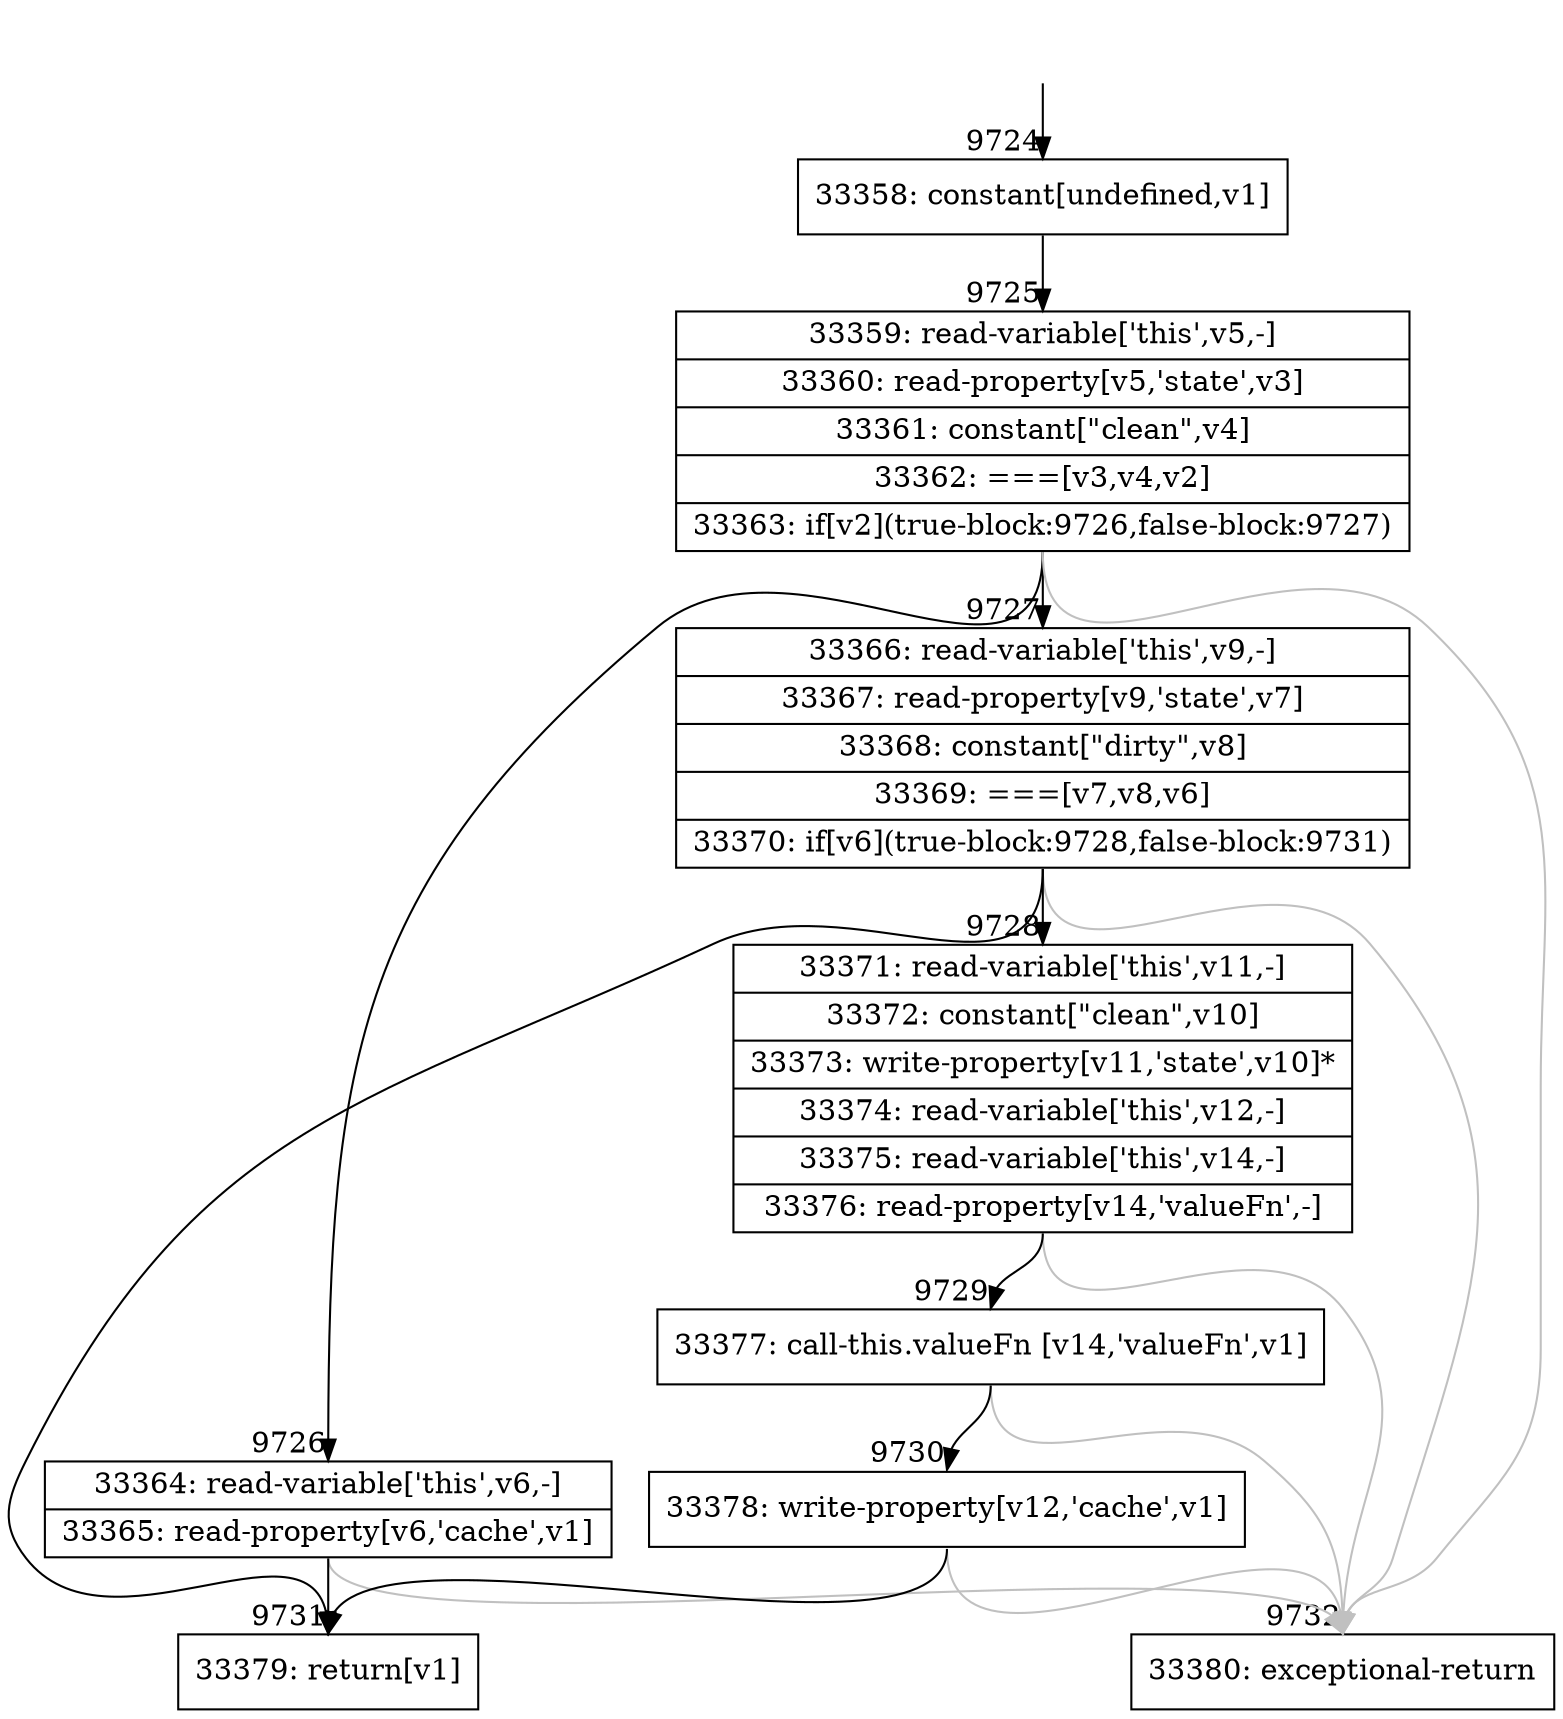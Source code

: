 digraph {
rankdir="TD"
BB_entry826[shape=none,label=""];
BB_entry826 -> BB9724 [tailport=s, headport=n, headlabel="    9724"]
BB9724 [shape=record label="{33358: constant[undefined,v1]}" ] 
BB9724 -> BB9725 [tailport=s, headport=n, headlabel="      9725"]
BB9725 [shape=record label="{33359: read-variable['this',v5,-]|33360: read-property[v5,'state',v3]|33361: constant[\"clean\",v4]|33362: ===[v3,v4,v2]|33363: if[v2](true-block:9726,false-block:9727)}" ] 
BB9725 -> BB9726 [tailport=s, headport=n, headlabel="      9726"]
BB9725 -> BB9727 [tailport=s, headport=n, headlabel="      9727"]
BB9725 -> BB9732 [tailport=s, headport=n, color=gray, headlabel="      9732"]
BB9726 [shape=record label="{33364: read-variable['this',v6,-]|33365: read-property[v6,'cache',v1]}" ] 
BB9726 -> BB9731 [tailport=s, headport=n, headlabel="      9731"]
BB9726 -> BB9732 [tailport=s, headport=n, color=gray]
BB9727 [shape=record label="{33366: read-variable['this',v9,-]|33367: read-property[v9,'state',v7]|33368: constant[\"dirty\",v8]|33369: ===[v7,v8,v6]|33370: if[v6](true-block:9728,false-block:9731)}" ] 
BB9727 -> BB9728 [tailport=s, headport=n, headlabel="      9728"]
BB9727 -> BB9731 [tailport=s, headport=n]
BB9727 -> BB9732 [tailport=s, headport=n, color=gray]
BB9728 [shape=record label="{33371: read-variable['this',v11,-]|33372: constant[\"clean\",v10]|33373: write-property[v11,'state',v10]*|33374: read-variable['this',v12,-]|33375: read-variable['this',v14,-]|33376: read-property[v14,'valueFn',-]}" ] 
BB9728 -> BB9729 [tailport=s, headport=n, headlabel="      9729"]
BB9728 -> BB9732 [tailport=s, headport=n, color=gray]
BB9729 [shape=record label="{33377: call-this.valueFn [v14,'valueFn',v1]}" ] 
BB9729 -> BB9730 [tailport=s, headport=n, headlabel="      9730"]
BB9729 -> BB9732 [tailport=s, headport=n, color=gray]
BB9730 [shape=record label="{33378: write-property[v12,'cache',v1]}" ] 
BB9730 -> BB9731 [tailport=s, headport=n]
BB9730 -> BB9732 [tailport=s, headport=n, color=gray]
BB9731 [shape=record label="{33379: return[v1]}" ] 
BB9732 [shape=record label="{33380: exceptional-return}" ] 
//#$~ 17464
}
